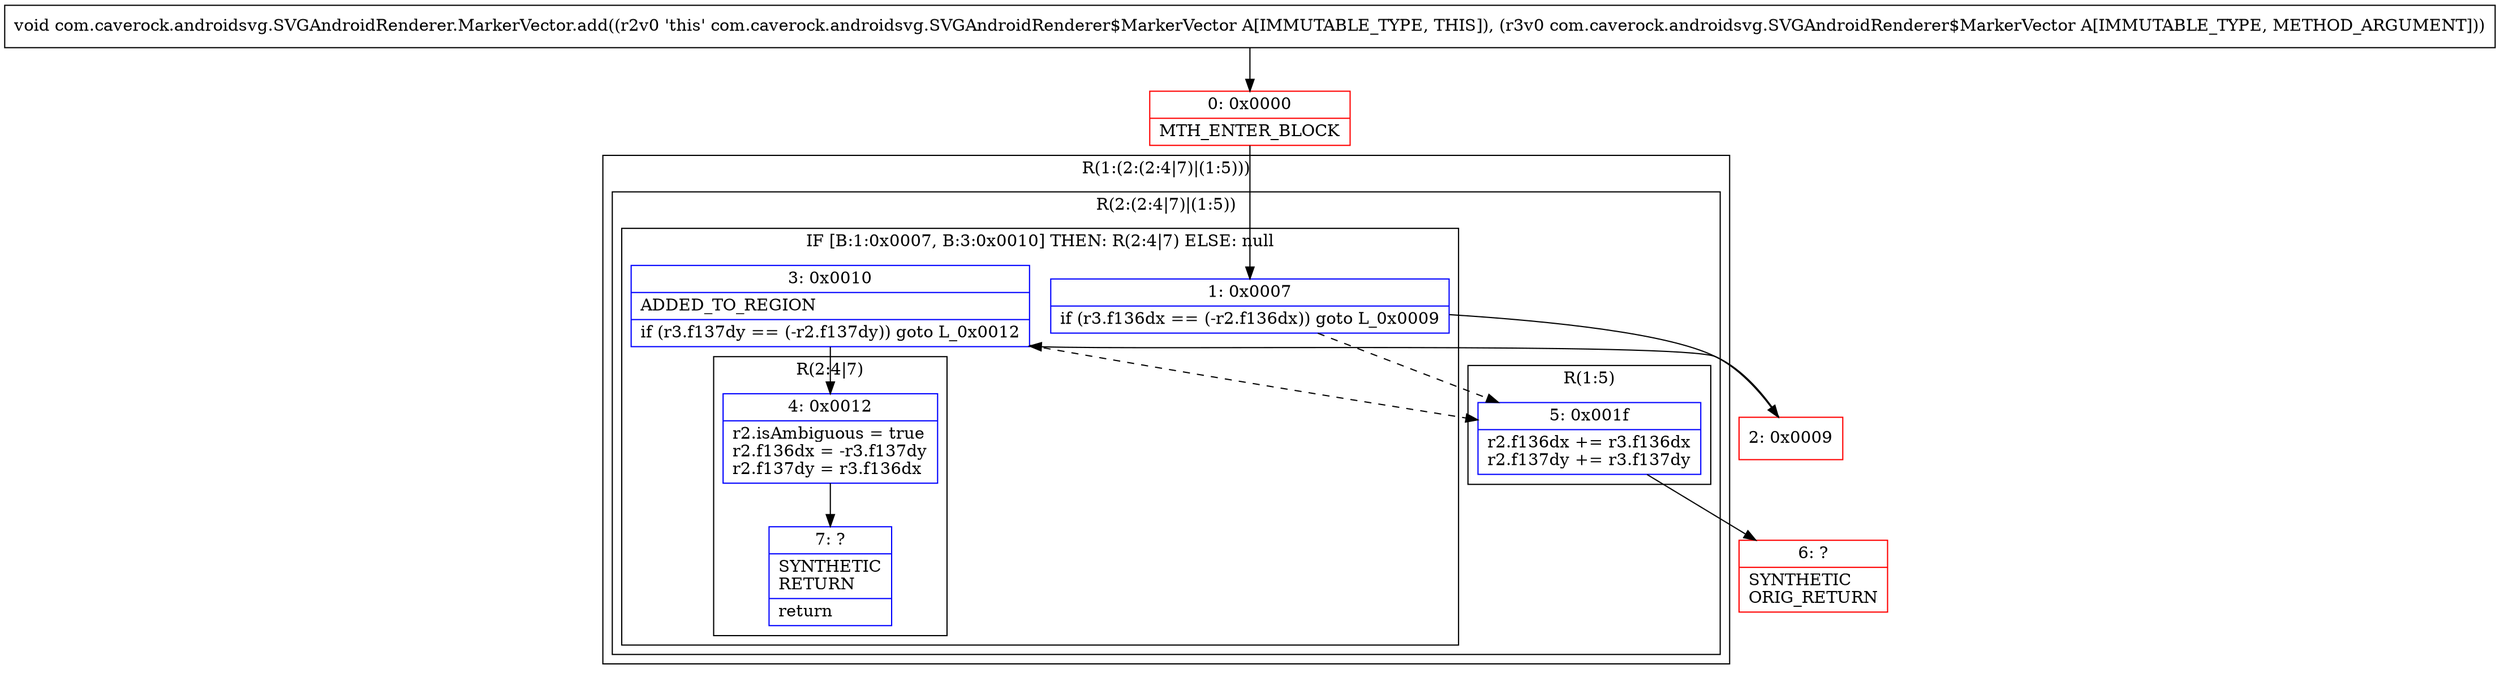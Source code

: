 digraph "CFG forcom.caverock.androidsvg.SVGAndroidRenderer.MarkerVector.add(Lcom\/caverock\/androidsvg\/SVGAndroidRenderer$MarkerVector;)V" {
subgraph cluster_Region_1365472972 {
label = "R(1:(2:(2:4|7)|(1:5)))";
node [shape=record,color=blue];
subgraph cluster_Region_1856807964 {
label = "R(2:(2:4|7)|(1:5))";
node [shape=record,color=blue];
subgraph cluster_IfRegion_894240667 {
label = "IF [B:1:0x0007, B:3:0x0010] THEN: R(2:4|7) ELSE: null";
node [shape=record,color=blue];
Node_1 [shape=record,label="{1\:\ 0x0007|if (r3.f136dx == (\-r2.f136dx)) goto L_0x0009\l}"];
Node_3 [shape=record,label="{3\:\ 0x0010|ADDED_TO_REGION\l|if (r3.f137dy == (\-r2.f137dy)) goto L_0x0012\l}"];
subgraph cluster_Region_1669100195 {
label = "R(2:4|7)";
node [shape=record,color=blue];
Node_4 [shape=record,label="{4\:\ 0x0012|r2.isAmbiguous = true\lr2.f136dx = \-r3.f137dy\lr2.f137dy = r3.f136dx\l}"];
Node_7 [shape=record,label="{7\:\ ?|SYNTHETIC\lRETURN\l|return\l}"];
}
}
subgraph cluster_Region_702786838 {
label = "R(1:5)";
node [shape=record,color=blue];
Node_5 [shape=record,label="{5\:\ 0x001f|r2.f136dx += r3.f136dx\lr2.f137dy += r3.f137dy\l}"];
}
}
}
Node_0 [shape=record,color=red,label="{0\:\ 0x0000|MTH_ENTER_BLOCK\l}"];
Node_2 [shape=record,color=red,label="{2\:\ 0x0009}"];
Node_6 [shape=record,color=red,label="{6\:\ ?|SYNTHETIC\lORIG_RETURN\l}"];
MethodNode[shape=record,label="{void com.caverock.androidsvg.SVGAndroidRenderer.MarkerVector.add((r2v0 'this' com.caverock.androidsvg.SVGAndroidRenderer$MarkerVector A[IMMUTABLE_TYPE, THIS]), (r3v0 com.caverock.androidsvg.SVGAndroidRenderer$MarkerVector A[IMMUTABLE_TYPE, METHOD_ARGUMENT])) }"];
MethodNode -> Node_0;
Node_1 -> Node_2;
Node_1 -> Node_5[style=dashed];
Node_3 -> Node_4;
Node_3 -> Node_5[style=dashed];
Node_4 -> Node_7;
Node_5 -> Node_6;
Node_0 -> Node_1;
Node_2 -> Node_3;
}

